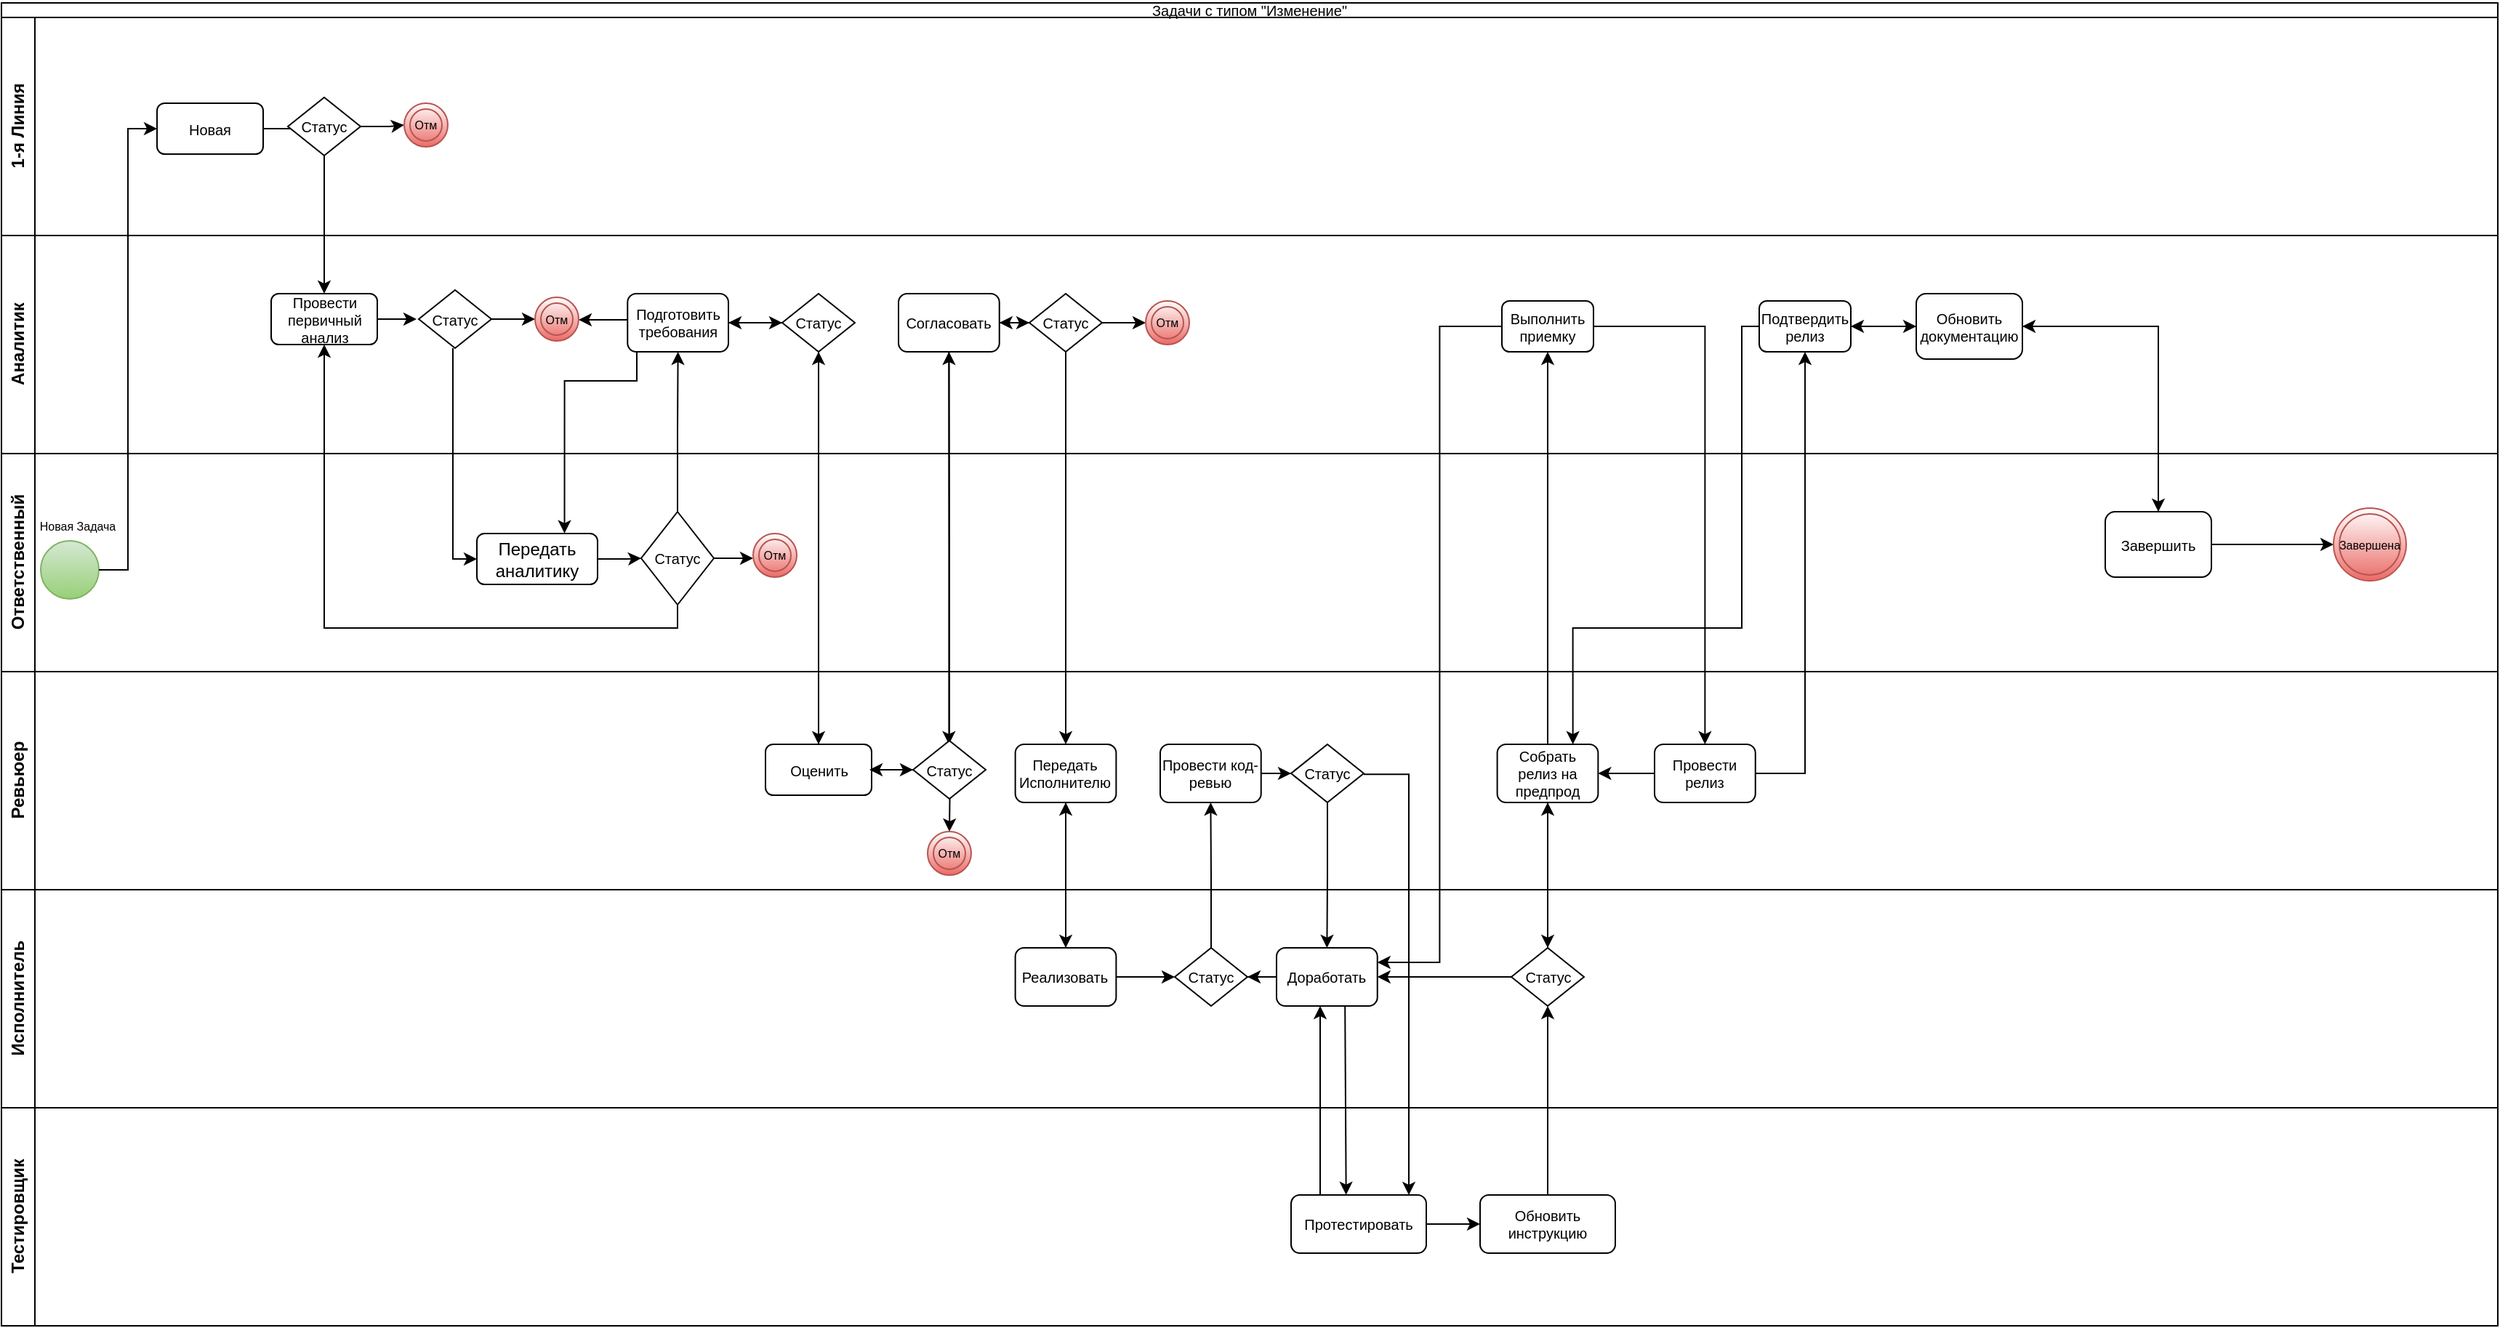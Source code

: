 <mxfile version="24.7.5">
  <diagram id="U0Kb8E29enIFUd58FTkI" name="ТипЗадачи&quot;Изменение&quot;">
    <mxGraphModel dx="2565" dy="993" grid="1" gridSize="10" guides="1" tooltips="1" connect="1" arrows="1" fold="1" page="1" pageScale="1" pageWidth="827" pageHeight="1169" math="0" shadow="0">
      <root>
        <mxCell id="0" />
        <mxCell id="1" parent="0" />
        <mxCell id="wU1w9Sg7Iad7Q81qNpP1-1" value="1-я Линия" style="swimlane;horizontal=0;whiteSpace=wrap;html=1;" vertex="1" parent="1">
          <mxGeometry x="-827" y="30" width="1717" height="150" as="geometry" />
        </mxCell>
        <mxCell id="U1YWE3MIHlWd9YHZRIl0-5" value="" style="edgeStyle=orthogonalEdgeStyle;rounded=0;orthogonalLoop=1;jettySize=auto;html=1;" edge="1" parent="wU1w9Sg7Iad7Q81qNpP1-1" source="U1YWE3MIHlWd9YHZRIl0-1" target="U1YWE3MIHlWd9YHZRIl0-3">
          <mxGeometry relative="1" as="geometry" />
        </mxCell>
        <mxCell id="U1YWE3MIHlWd9YHZRIl0-1" value="Новая" style="rounded=1;whiteSpace=wrap;html=1;fontSize=10;" vertex="1" parent="wU1w9Sg7Iad7Q81qNpP1-1">
          <mxGeometry x="107" y="59" width="73" height="35" as="geometry" />
        </mxCell>
        <mxCell id="SqSerX5OmC4y88rGx5jf-6" value="" style="edgeStyle=orthogonalEdgeStyle;rounded=0;orthogonalLoop=1;jettySize=auto;html=1;" edge="1" parent="wU1w9Sg7Iad7Q81qNpP1-1" source="U1YWE3MIHlWd9YHZRIl0-3">
          <mxGeometry relative="1" as="geometry">
            <mxPoint x="277" y="74.0" as="targetPoint" />
          </mxGeometry>
        </mxCell>
        <mxCell id="U1YWE3MIHlWd9YHZRIl0-3" value="Статус" style="rhombus;whiteSpace=wrap;html=1;fontSize=10;" vertex="1" parent="wU1w9Sg7Iad7Q81qNpP1-1">
          <mxGeometry x="197" y="55" width="50" height="40" as="geometry" />
        </mxCell>
        <mxCell id="obGWjle-CSZm2Xdt1E9T-113" value="Отм" style="ellipse;shape=doubleEllipse;whiteSpace=wrap;html=1;aspect=fixed;fontSize=8;fillColor=default;strokeColor=#b85450;labelBackgroundColor=none;labelBorderColor=none;textShadow=0;fontStyle=0;strokeWidth=1;fillStyle=solid;gradientColor=#ea6b66;" vertex="1" parent="wU1w9Sg7Iad7Q81qNpP1-1">
          <mxGeometry x="277" y="59" width="30" height="30" as="geometry" />
        </mxCell>
        <mxCell id="wU1w9Sg7Iad7Q81qNpP1-3" value="Аналитик" style="swimlane;horizontal=0;whiteSpace=wrap;html=1;startSize=23;" vertex="1" parent="1">
          <mxGeometry x="-827" y="180" width="1717" height="150" as="geometry" />
        </mxCell>
        <mxCell id="SqSerX5OmC4y88rGx5jf-7" value="" style="edgeStyle=orthogonalEdgeStyle;rounded=0;orthogonalLoop=1;jettySize=auto;html=1;" edge="1" parent="wU1w9Sg7Iad7Q81qNpP1-3" source="SqSerX5OmC4y88rGx5jf-3">
          <mxGeometry relative="1" as="geometry">
            <mxPoint x="285.5" y="57.5" as="targetPoint" />
          </mxGeometry>
        </mxCell>
        <mxCell id="SqSerX5OmC4y88rGx5jf-3" value="Провести первичный анализ" style="rounded=1;whiteSpace=wrap;html=1;fontSize=10;" vertex="1" parent="wU1w9Sg7Iad7Q81qNpP1-3">
          <mxGeometry x="185.5" y="40" width="73" height="35" as="geometry" />
        </mxCell>
        <mxCell id="SqSerX5OmC4y88rGx5jf-17" value="" style="edgeStyle=orthogonalEdgeStyle;rounded=0;orthogonalLoop=1;jettySize=auto;html=1;" edge="1" parent="wU1w9Sg7Iad7Q81qNpP1-3">
          <mxGeometry relative="1" as="geometry">
            <mxPoint x="335.5" y="57.5" as="sourcePoint" />
            <mxPoint x="367" y="57.5" as="targetPoint" />
          </mxGeometry>
        </mxCell>
        <mxCell id="Zu1gjsPIkbv7a1CE34n2-2" value="Статус" style="rhombus;whiteSpace=wrap;html=1;fontSize=10;" vertex="1" parent="wU1w9Sg7Iad7Q81qNpP1-3">
          <mxGeometry x="287" y="37.5" width="50" height="40" as="geometry" />
        </mxCell>
        <mxCell id="obGWjle-CSZm2Xdt1E9T-12" value="" style="edgeStyle=orthogonalEdgeStyle;rounded=0;orthogonalLoop=1;jettySize=auto;html=1;" edge="1" parent="wU1w9Sg7Iad7Q81qNpP1-3" source="obGWjle-CSZm2Xdt1E9T-11">
          <mxGeometry relative="1" as="geometry">
            <mxPoint x="396.992" y="58" as="targetPoint" />
            <Array as="points">
              <mxPoint x="417" y="58" />
              <mxPoint x="417" y="58" />
            </Array>
          </mxGeometry>
        </mxCell>
        <mxCell id="obGWjle-CSZm2Xdt1E9T-34" value="" style="edgeStyle=orthogonalEdgeStyle;rounded=0;orthogonalLoop=1;jettySize=auto;html=1;" edge="1" parent="wU1w9Sg7Iad7Q81qNpP1-3" source="obGWjle-CSZm2Xdt1E9T-11" target="obGWjle-CSZm2Xdt1E9T-33">
          <mxGeometry relative="1" as="geometry" />
        </mxCell>
        <mxCell id="obGWjle-CSZm2Xdt1E9T-11" value="Подготовить требования" style="rounded=1;whiteSpace=wrap;html=1;fontSize=10;" vertex="1" parent="wU1w9Sg7Iad7Q81qNpP1-3">
          <mxGeometry x="430.63" y="40" width="69.37" height="40" as="geometry" />
        </mxCell>
        <mxCell id="obGWjle-CSZm2Xdt1E9T-45" style="edgeStyle=orthogonalEdgeStyle;rounded=0;orthogonalLoop=1;jettySize=auto;html=1;entryX=1;entryY=0.5;entryDx=0;entryDy=0;" edge="1" parent="wU1w9Sg7Iad7Q81qNpP1-3" source="obGWjle-CSZm2Xdt1E9T-33" target="obGWjle-CSZm2Xdt1E9T-11">
          <mxGeometry relative="1" as="geometry" />
        </mxCell>
        <mxCell id="obGWjle-CSZm2Xdt1E9T-33" value="Статус" style="rhombus;whiteSpace=wrap;html=1;fontSize=10;" vertex="1" parent="wU1w9Sg7Iad7Q81qNpP1-3">
          <mxGeometry x="537" y="40" width="50" height="40" as="geometry" />
        </mxCell>
        <mxCell id="obGWjle-CSZm2Xdt1E9T-46" style="edgeStyle=orthogonalEdgeStyle;rounded=0;orthogonalLoop=1;jettySize=auto;html=1;" edge="1" parent="wU1w9Sg7Iad7Q81qNpP1-3" source="obGWjle-CSZm2Xdt1E9T-42">
          <mxGeometry relative="1" as="geometry">
            <mxPoint x="651.685" y="350" as="targetPoint" />
          </mxGeometry>
        </mxCell>
        <mxCell id="obGWjle-CSZm2Xdt1E9T-50" value="" style="edgeStyle=orthogonalEdgeStyle;rounded=0;orthogonalLoop=1;jettySize=auto;html=1;" edge="1" parent="wU1w9Sg7Iad7Q81qNpP1-3" source="obGWjle-CSZm2Xdt1E9T-42" target="obGWjle-CSZm2Xdt1E9T-48">
          <mxGeometry relative="1" as="geometry" />
        </mxCell>
        <mxCell id="obGWjle-CSZm2Xdt1E9T-42" value="Согласовать" style="rounded=1;whiteSpace=wrap;html=1;fontSize=10;" vertex="1" parent="wU1w9Sg7Iad7Q81qNpP1-3">
          <mxGeometry x="617" y="40" width="69.37" height="40" as="geometry" />
        </mxCell>
        <mxCell id="obGWjle-CSZm2Xdt1E9T-52" value="" style="edgeStyle=orthogonalEdgeStyle;rounded=0;orthogonalLoop=1;jettySize=auto;html=1;" edge="1" parent="wU1w9Sg7Iad7Q81qNpP1-3" source="obGWjle-CSZm2Xdt1E9T-48">
          <mxGeometry relative="1" as="geometry">
            <mxPoint x="787" y="60" as="targetPoint" />
          </mxGeometry>
        </mxCell>
        <mxCell id="obGWjle-CSZm2Xdt1E9T-55" value="" style="edgeStyle=orthogonalEdgeStyle;rounded=0;orthogonalLoop=1;jettySize=auto;html=1;" edge="1" parent="wU1w9Sg7Iad7Q81qNpP1-3" source="obGWjle-CSZm2Xdt1E9T-48" target="obGWjle-CSZm2Xdt1E9T-42">
          <mxGeometry relative="1" as="geometry" />
        </mxCell>
        <mxCell id="obGWjle-CSZm2Xdt1E9T-48" value="Статус" style="rhombus;whiteSpace=wrap;html=1;fontSize=10;" vertex="1" parent="wU1w9Sg7Iad7Q81qNpP1-3">
          <mxGeometry x="707" y="40" width="50" height="40" as="geometry" />
        </mxCell>
        <mxCell id="obGWjle-CSZm2Xdt1E9T-90" value="Выполнить приемку" style="rounded=1;whiteSpace=wrap;html=1;fontSize=10;" vertex="1" parent="wU1w9Sg7Iad7Q81qNpP1-3">
          <mxGeometry x="1032" y="45" width="63" height="35" as="geometry" />
        </mxCell>
        <mxCell id="obGWjle-CSZm2Xdt1E9T-101" value="" style="edgeStyle=orthogonalEdgeStyle;rounded=0;orthogonalLoop=1;jettySize=auto;html=1;" edge="1" parent="wU1w9Sg7Iad7Q81qNpP1-3" source="obGWjle-CSZm2Xdt1E9T-97" target="obGWjle-CSZm2Xdt1E9T-99">
          <mxGeometry relative="1" as="geometry" />
        </mxCell>
        <mxCell id="obGWjle-CSZm2Xdt1E9T-97" value="Подтвердить релиз" style="rounded=1;whiteSpace=wrap;html=1;fontSize=10;" vertex="1" parent="wU1w9Sg7Iad7Q81qNpP1-3">
          <mxGeometry x="1209" y="45" width="63" height="35" as="geometry" />
        </mxCell>
        <mxCell id="obGWjle-CSZm2Xdt1E9T-102" style="edgeStyle=orthogonalEdgeStyle;rounded=0;orthogonalLoop=1;jettySize=auto;html=1;entryX=1;entryY=0.5;entryDx=0;entryDy=0;" edge="1" parent="wU1w9Sg7Iad7Q81qNpP1-3" source="obGWjle-CSZm2Xdt1E9T-99" target="obGWjle-CSZm2Xdt1E9T-97">
          <mxGeometry relative="1" as="geometry" />
        </mxCell>
        <mxCell id="obGWjle-CSZm2Xdt1E9T-99" value="Обновить документацию" style="rounded=1;whiteSpace=wrap;html=1;fontSize=10;" vertex="1" parent="wU1w9Sg7Iad7Q81qNpP1-3">
          <mxGeometry x="1317" y="40" width="73" height="45" as="geometry" />
        </mxCell>
        <mxCell id="obGWjle-CSZm2Xdt1E9T-112" value="Отм" style="ellipse;shape=doubleEllipse;whiteSpace=wrap;html=1;aspect=fixed;fontSize=8;fillColor=default;strokeColor=#b85450;labelBackgroundColor=none;labelBorderColor=none;textShadow=0;fontStyle=0;strokeWidth=1;fillStyle=solid;gradientColor=#ea6b66;" vertex="1" parent="wU1w9Sg7Iad7Q81qNpP1-3">
          <mxGeometry x="367" y="42.5" width="30" height="30" as="geometry" />
        </mxCell>
        <mxCell id="obGWjle-CSZm2Xdt1E9T-128" value="Отм" style="ellipse;shape=doubleEllipse;whiteSpace=wrap;html=1;aspect=fixed;fontSize=8;fillColor=default;strokeColor=#b85450;labelBackgroundColor=none;labelBorderColor=none;textShadow=0;fontStyle=0;strokeWidth=1;fillStyle=solid;gradientColor=#ea6b66;" vertex="1" parent="wU1w9Sg7Iad7Q81qNpP1-3">
          <mxGeometry x="787" y="45" width="30" height="30" as="geometry" />
        </mxCell>
        <mxCell id="wU1w9Sg7Iad7Q81qNpP1-4" value="Ревьюер" style="swimlane;horizontal=0;whiteSpace=wrap;html=1;startSize=23;" vertex="1" parent="1">
          <mxGeometry x="-827" y="480" width="1717" height="150" as="geometry" />
        </mxCell>
        <mxCell id="obGWjle-CSZm2Xdt1E9T-39" value="" style="edgeStyle=orthogonalEdgeStyle;rounded=0;orthogonalLoop=1;jettySize=auto;html=1;" edge="1" parent="wU1w9Sg7Iad7Q81qNpP1-4" source="obGWjle-CSZm2Xdt1E9T-35">
          <mxGeometry relative="1" as="geometry">
            <mxPoint x="652" y="110" as="targetPoint" />
          </mxGeometry>
        </mxCell>
        <mxCell id="obGWjle-CSZm2Xdt1E9T-41" value="" style="edgeStyle=orthogonalEdgeStyle;rounded=0;orthogonalLoop=1;jettySize=auto;html=1;" edge="1" parent="wU1w9Sg7Iad7Q81qNpP1-4" source="obGWjle-CSZm2Xdt1E9T-35" target="obGWjle-CSZm2Xdt1E9T-40">
          <mxGeometry relative="1" as="geometry" />
        </mxCell>
        <mxCell id="obGWjle-CSZm2Xdt1E9T-35" value="Оценить" style="rounded=1;whiteSpace=wrap;html=1;fontSize=10;" vertex="1" parent="wU1w9Sg7Iad7Q81qNpP1-4">
          <mxGeometry x="525.5" y="50" width="73" height="35" as="geometry" />
        </mxCell>
        <mxCell id="obGWjle-CSZm2Xdt1E9T-47" style="edgeStyle=orthogonalEdgeStyle;rounded=0;orthogonalLoop=1;jettySize=auto;html=1;" edge="1" parent="wU1w9Sg7Iad7Q81qNpP1-4" source="obGWjle-CSZm2Xdt1E9T-40">
          <mxGeometry relative="1" as="geometry">
            <mxPoint x="597" y="67.5" as="targetPoint" />
          </mxGeometry>
        </mxCell>
        <mxCell id="obGWjle-CSZm2Xdt1E9T-40" value="Статус" style="rhombus;whiteSpace=wrap;html=1;fontSize=10;" vertex="1" parent="wU1w9Sg7Iad7Q81qNpP1-4">
          <mxGeometry x="627" y="47.5" width="50" height="40" as="geometry" />
        </mxCell>
        <mxCell id="obGWjle-CSZm2Xdt1E9T-53" value="Передать Исполнителю" style="rounded=1;whiteSpace=wrap;html=1;fontSize=10;" vertex="1" parent="wU1w9Sg7Iad7Q81qNpP1-4">
          <mxGeometry x="697.32" y="50" width="69.37" height="40" as="geometry" />
        </mxCell>
        <mxCell id="obGWjle-CSZm2Xdt1E9T-69" value="" style="edgeStyle=orthogonalEdgeStyle;rounded=0;orthogonalLoop=1;jettySize=auto;html=1;" edge="1" parent="wU1w9Sg7Iad7Q81qNpP1-4" source="obGWjle-CSZm2Xdt1E9T-61" target="obGWjle-CSZm2Xdt1E9T-68">
          <mxGeometry relative="1" as="geometry" />
        </mxCell>
        <mxCell id="obGWjle-CSZm2Xdt1E9T-61" value="Провести код-ревью" style="rounded=1;whiteSpace=wrap;html=1;fontSize=10;" vertex="1" parent="wU1w9Sg7Iad7Q81qNpP1-4">
          <mxGeometry x="797" y="50" width="69.37" height="40" as="geometry" />
        </mxCell>
        <mxCell id="obGWjle-CSZm2Xdt1E9T-68" value="Статус" style="rhombus;whiteSpace=wrap;html=1;fontSize=10;" vertex="1" parent="wU1w9Sg7Iad7Q81qNpP1-4">
          <mxGeometry x="887" y="50" width="50" height="40" as="geometry" />
        </mxCell>
        <mxCell id="obGWjle-CSZm2Xdt1E9T-78" value="Собрать релиз на предпрод" style="rounded=1;whiteSpace=wrap;html=1;fontSize=10;" vertex="1" parent="wU1w9Sg7Iad7Q81qNpP1-4">
          <mxGeometry x="1028.81" y="50" width="69.37" height="40" as="geometry" />
        </mxCell>
        <mxCell id="obGWjle-CSZm2Xdt1E9T-96" value="" style="edgeStyle=orthogonalEdgeStyle;rounded=0;orthogonalLoop=1;jettySize=auto;html=1;" edge="1" parent="wU1w9Sg7Iad7Q81qNpP1-4" source="obGWjle-CSZm2Xdt1E9T-93" target="obGWjle-CSZm2Xdt1E9T-78">
          <mxGeometry relative="1" as="geometry" />
        </mxCell>
        <mxCell id="obGWjle-CSZm2Xdt1E9T-93" value="Провести релиз" style="rounded=1;whiteSpace=wrap;html=1;fontSize=10;" vertex="1" parent="wU1w9Sg7Iad7Q81qNpP1-4">
          <mxGeometry x="1137" y="50" width="69.37" height="40" as="geometry" />
        </mxCell>
        <mxCell id="obGWjle-CSZm2Xdt1E9T-110" value="Отм" style="ellipse;shape=doubleEllipse;whiteSpace=wrap;html=1;aspect=fixed;fontSize=8;fillColor=default;strokeColor=#b85450;labelBackgroundColor=none;labelBorderColor=none;textShadow=0;fontStyle=0;strokeWidth=1;fillStyle=solid;gradientColor=#ea6b66;" vertex="1" parent="wU1w9Sg7Iad7Q81qNpP1-4">
          <mxGeometry x="637" y="110" width="30" height="30" as="geometry" />
        </mxCell>
        <mxCell id="wU1w9Sg7Iad7Q81qNpP1-5" value="Исполнитель" style="swimlane;horizontal=0;whiteSpace=wrap;html=1;startSize=23;" vertex="1" parent="1">
          <mxGeometry x="-827" y="630" width="1717" height="150" as="geometry" />
        </mxCell>
        <mxCell id="obGWjle-CSZm2Xdt1E9T-58" style="edgeStyle=orthogonalEdgeStyle;rounded=0;orthogonalLoop=1;jettySize=auto;html=1;" edge="1" parent="wU1w9Sg7Iad7Q81qNpP1-5" source="obGWjle-CSZm2Xdt1E9T-56">
          <mxGeometry relative="1" as="geometry">
            <mxPoint x="732.005" y="-60" as="targetPoint" />
          </mxGeometry>
        </mxCell>
        <mxCell id="obGWjle-CSZm2Xdt1E9T-63" value="" style="edgeStyle=orthogonalEdgeStyle;rounded=0;orthogonalLoop=1;jettySize=auto;html=1;" edge="1" parent="wU1w9Sg7Iad7Q81qNpP1-5" source="obGWjle-CSZm2Xdt1E9T-56" target="obGWjle-CSZm2Xdt1E9T-62">
          <mxGeometry relative="1" as="geometry" />
        </mxCell>
        <mxCell id="obGWjle-CSZm2Xdt1E9T-56" value="Реализовать" style="rounded=1;whiteSpace=wrap;html=1;fontSize=10;" vertex="1" parent="wU1w9Sg7Iad7Q81qNpP1-5">
          <mxGeometry x="697.32" y="40" width="69.37" height="40" as="geometry" />
        </mxCell>
        <mxCell id="obGWjle-CSZm2Xdt1E9T-67" value="" style="edgeStyle=orthogonalEdgeStyle;rounded=0;orthogonalLoop=1;jettySize=auto;html=1;" edge="1" parent="wU1w9Sg7Iad7Q81qNpP1-5" source="obGWjle-CSZm2Xdt1E9T-59" target="obGWjle-CSZm2Xdt1E9T-62">
          <mxGeometry relative="1" as="geometry" />
        </mxCell>
        <mxCell id="obGWjle-CSZm2Xdt1E9T-59" value="Доработать" style="rounded=1;whiteSpace=wrap;html=1;fontSize=10;" vertex="1" parent="wU1w9Sg7Iad7Q81qNpP1-5">
          <mxGeometry x="877" y="40" width="69.37" height="40" as="geometry" />
        </mxCell>
        <mxCell id="obGWjle-CSZm2Xdt1E9T-62" value="Статус" style="rhombus;whiteSpace=wrap;html=1;fontSize=10;" vertex="1" parent="wU1w9Sg7Iad7Q81qNpP1-5">
          <mxGeometry x="807" y="40" width="50" height="40" as="geometry" />
        </mxCell>
        <mxCell id="obGWjle-CSZm2Xdt1E9T-75" value="" style="endArrow=classic;html=1;rounded=0;" edge="1" parent="wU1w9Sg7Iad7Q81qNpP1-5">
          <mxGeometry width="50" height="50" relative="1" as="geometry">
            <mxPoint x="907" y="229" as="sourcePoint" />
            <mxPoint x="907" y="80" as="targetPoint" />
          </mxGeometry>
        </mxCell>
        <mxCell id="obGWjle-CSZm2Xdt1E9T-88" value="" style="edgeStyle=orthogonalEdgeStyle;rounded=0;orthogonalLoop=1;jettySize=auto;html=1;" edge="1" parent="wU1w9Sg7Iad7Q81qNpP1-5" source="obGWjle-CSZm2Xdt1E9T-85" target="obGWjle-CSZm2Xdt1E9T-59">
          <mxGeometry relative="1" as="geometry" />
        </mxCell>
        <mxCell id="obGWjle-CSZm2Xdt1E9T-85" value="Статус" style="rhombus;whiteSpace=wrap;html=1;fontSize=10;" vertex="1" parent="wU1w9Sg7Iad7Q81qNpP1-5">
          <mxGeometry x="1038.5" y="40" width="50" height="40" as="geometry" />
        </mxCell>
        <mxCell id="HUGCSilHLsbZZa6LfLBq-2" value="" style="endArrow=classic;html=1;rounded=0;exitX=0.679;exitY=1.025;exitDx=0;exitDy=0;exitPerimeter=0;entryX=0.407;entryY=0.021;entryDx=0;entryDy=0;entryPerimeter=0;" edge="1" parent="wU1w9Sg7Iad7Q81qNpP1-5">
          <mxGeometry width="50" height="50" relative="1" as="geometry">
            <mxPoint x="924.102" y="80" as="sourcePoint" />
            <mxPoint x="924.851" y="209.84" as="targetPoint" />
          </mxGeometry>
        </mxCell>
        <mxCell id="wU1w9Sg7Iad7Q81qNpP1-6" value="Тестировщик" style="swimlane;horizontal=0;whiteSpace=wrap;html=1;startSize=23;" vertex="1" parent="1">
          <mxGeometry x="-827" y="780" width="1717" height="150" as="geometry" />
        </mxCell>
        <mxCell id="obGWjle-CSZm2Xdt1E9T-77" value="" style="edgeStyle=orthogonalEdgeStyle;rounded=0;orthogonalLoop=1;jettySize=auto;html=1;" edge="1" parent="wU1w9Sg7Iad7Q81qNpP1-6" source="obGWjle-CSZm2Xdt1E9T-60" target="obGWjle-CSZm2Xdt1E9T-76">
          <mxGeometry relative="1" as="geometry" />
        </mxCell>
        <mxCell id="obGWjle-CSZm2Xdt1E9T-60" value="Протестировать" style="rounded=1;whiteSpace=wrap;html=1;fontSize=10;" vertex="1" parent="wU1w9Sg7Iad7Q81qNpP1-6">
          <mxGeometry x="887" y="60" width="93" height="40" as="geometry" />
        </mxCell>
        <mxCell id="obGWjle-CSZm2Xdt1E9T-76" value="Обновить инструкцию" style="rounded=1;whiteSpace=wrap;html=1;fontSize=10;" vertex="1" parent="wU1w9Sg7Iad7Q81qNpP1-6">
          <mxGeometry x="1017" y="60" width="93" height="40" as="geometry" />
        </mxCell>
        <mxCell id="obGWjle-CSZm2Xdt1E9T-72" style="edgeStyle=orthogonalEdgeStyle;rounded=0;orthogonalLoop=1;jettySize=auto;html=1;entryX=0.871;entryY=-0.016;entryDx=0;entryDy=0;entryPerimeter=0;" edge="1" parent="wU1w9Sg7Iad7Q81qNpP1-6">
          <mxGeometry relative="1" as="geometry">
            <mxPoint x="968.003" y="60.0" as="targetPoint" />
            <mxPoint x="937" y="-229.36" as="sourcePoint" />
            <Array as="points">
              <mxPoint x="968" y="-229" />
            </Array>
          </mxGeometry>
        </mxCell>
        <mxCell id="SqSerX5OmC4y88rGx5jf-5" style="edgeStyle=orthogonalEdgeStyle;rounded=0;orthogonalLoop=1;jettySize=auto;html=1;exitX=0.5;exitY=1;exitDx=0;exitDy=0;" edge="1" parent="1" source="U1YWE3MIHlWd9YHZRIl0-3" target="SqSerX5OmC4y88rGx5jf-3">
          <mxGeometry relative="1" as="geometry" />
        </mxCell>
        <mxCell id="SqSerX5OmC4y88rGx5jf-8" value="Ответственный" style="swimlane;horizontal=0;whiteSpace=wrap;html=1;rounded=0;" vertex="1" parent="1">
          <mxGeometry x="-827" y="330" width="1717" height="150" as="geometry" />
        </mxCell>
        <mxCell id="qQ3EDWXWrCMdodGjxLS_-2" value="" style="edgeStyle=orthogonalEdgeStyle;rounded=0;orthogonalLoop=1;jettySize=auto;html=1;entryX=0;entryY=0.5;entryDx=0;entryDy=0;" edge="1" parent="SqSerX5OmC4y88rGx5jf-8" source="SqSerX5OmC4y88rGx5jf-18" target="obGWjle-CSZm2Xdt1E9T-7">
          <mxGeometry relative="1" as="geometry">
            <mxPoint x="437" y="73" as="targetPoint" />
          </mxGeometry>
        </mxCell>
        <mxCell id="SqSerX5OmC4y88rGx5jf-18" value="Передать аналитику" style="rounded=1;whiteSpace=wrap;html=1;" vertex="1" parent="SqSerX5OmC4y88rGx5jf-8">
          <mxGeometry x="327" y="55" width="83" height="35" as="geometry" />
        </mxCell>
        <mxCell id="wU1w9Sg7Iad7Q81qNpP1-8" value="" style="ellipse;whiteSpace=wrap;html=1;aspect=fixed;fontSize=7;fillColor=#d5e8d4;gradientColor=#97d077;strokeColor=#82b366;" vertex="1" parent="SqSerX5OmC4y88rGx5jf-8">
          <mxGeometry x="27" y="60" width="40" height="40" as="geometry" />
        </mxCell>
        <mxCell id="Zu1gjsPIkbv7a1CE34n2-1" value="Новая Задача" style="text;html=1;align=center;verticalAlign=middle;resizable=0;points=[];autosize=1;strokeColor=none;fillColor=none;fontSize=8;" vertex="1" parent="SqSerX5OmC4y88rGx5jf-8">
          <mxGeometry x="12" y="40" width="80" height="20" as="geometry" />
        </mxCell>
        <mxCell id="obGWjle-CSZm2Xdt1E9T-14" value="" style="edgeStyle=orthogonalEdgeStyle;rounded=0;orthogonalLoop=1;jettySize=auto;html=1;" edge="1" parent="SqSerX5OmC4y88rGx5jf-8" source="obGWjle-CSZm2Xdt1E9T-7">
          <mxGeometry relative="1" as="geometry">
            <mxPoint x="517.0" y="72.0" as="targetPoint" />
          </mxGeometry>
        </mxCell>
        <mxCell id="obGWjle-CSZm2Xdt1E9T-7" value="Статус" style="rhombus;whiteSpace=wrap;html=1;fontSize=10;" vertex="1" parent="SqSerX5OmC4y88rGx5jf-8">
          <mxGeometry x="440" y="40" width="50" height="64" as="geometry" />
        </mxCell>
        <mxCell id="obGWjle-CSZm2Xdt1E9T-107" value="" style="edgeStyle=orthogonalEdgeStyle;rounded=0;orthogonalLoop=1;jettySize=auto;html=1;" edge="1" parent="SqSerX5OmC4y88rGx5jf-8" source="obGWjle-CSZm2Xdt1E9T-103" target="obGWjle-CSZm2Xdt1E9T-106">
          <mxGeometry relative="1" as="geometry" />
        </mxCell>
        <mxCell id="obGWjle-CSZm2Xdt1E9T-103" value="Завершить" style="rounded=1;whiteSpace=wrap;html=1;fontSize=10;" vertex="1" parent="SqSerX5OmC4y88rGx5jf-8">
          <mxGeometry x="1447" y="40" width="73" height="45" as="geometry" />
        </mxCell>
        <mxCell id="obGWjle-CSZm2Xdt1E9T-106" value="Завершена" style="ellipse;shape=doubleEllipse;whiteSpace=wrap;html=1;aspect=fixed;fontSize=8;fillColor=default;strokeColor=#b85450;labelBackgroundColor=none;labelBorderColor=none;textShadow=0;fontStyle=0;strokeWidth=1;fillStyle=solid;gradientColor=#ea6b66;" vertex="1" parent="SqSerX5OmC4y88rGx5jf-8">
          <mxGeometry x="1604" y="37.5" width="50" height="50" as="geometry" />
        </mxCell>
        <mxCell id="obGWjle-CSZm2Xdt1E9T-111" value="Отм" style="ellipse;shape=doubleEllipse;whiteSpace=wrap;html=1;aspect=fixed;fontSize=8;fillColor=default;strokeColor=#b85450;labelBackgroundColor=none;labelBorderColor=none;textShadow=0;fontStyle=0;strokeWidth=1;fillStyle=solid;gradientColor=#ea6b66;" vertex="1" parent="SqSerX5OmC4y88rGx5jf-8">
          <mxGeometry x="517" y="55" width="30" height="30" as="geometry" />
        </mxCell>
        <mxCell id="SqSerX5OmC4y88rGx5jf-19" style="edgeStyle=orthogonalEdgeStyle;rounded=0;orthogonalLoop=1;jettySize=auto;html=1;entryX=0;entryY=0.5;entryDx=0;entryDy=0;exitX=0.5;exitY=1;exitDx=0;exitDy=0;" edge="1" parent="1" target="SqSerX5OmC4y88rGx5jf-18">
          <mxGeometry relative="1" as="geometry">
            <mxPoint x="-516.5" y="257.5" as="sourcePoint" />
            <Array as="points">
              <mxPoint x="-516" y="403" />
            </Array>
          </mxGeometry>
        </mxCell>
        <mxCell id="U1YWE3MIHlWd9YHZRIl0-4" style="edgeStyle=orthogonalEdgeStyle;rounded=0;orthogonalLoop=1;jettySize=auto;html=1;entryX=0;entryY=0.5;entryDx=0;entryDy=0;" edge="1" parent="1" source="wU1w9Sg7Iad7Q81qNpP1-8" target="U1YWE3MIHlWd9YHZRIl0-1">
          <mxGeometry relative="1" as="geometry" />
        </mxCell>
        <mxCell id="obGWjle-CSZm2Xdt1E9T-24" style="edgeStyle=orthogonalEdgeStyle;rounded=0;orthogonalLoop=1;jettySize=auto;html=1;entryX=0.5;entryY=1;entryDx=0;entryDy=0;exitX=0.5;exitY=1;exitDx=0;exitDy=0;" edge="1" parent="1" source="obGWjle-CSZm2Xdt1E9T-7" target="SqSerX5OmC4y88rGx5jf-3">
          <mxGeometry relative="1" as="geometry">
            <Array as="points">
              <mxPoint x="-362" y="450" />
              <mxPoint x="-605" y="450" />
            </Array>
          </mxGeometry>
        </mxCell>
        <mxCell id="obGWjle-CSZm2Xdt1E9T-36" style="edgeStyle=orthogonalEdgeStyle;rounded=0;orthogonalLoop=1;jettySize=auto;html=1;entryX=0.5;entryY=0;entryDx=0;entryDy=0;" edge="1" parent="1" source="obGWjle-CSZm2Xdt1E9T-33" target="obGWjle-CSZm2Xdt1E9T-35">
          <mxGeometry relative="1" as="geometry" />
        </mxCell>
        <mxCell id="obGWjle-CSZm2Xdt1E9T-43" style="edgeStyle=orthogonalEdgeStyle;rounded=0;orthogonalLoop=1;jettySize=auto;html=1;entryX=0.5;entryY=1;entryDx=0;entryDy=0;" edge="1" parent="1" source="obGWjle-CSZm2Xdt1E9T-40" target="obGWjle-CSZm2Xdt1E9T-42">
          <mxGeometry relative="1" as="geometry" />
        </mxCell>
        <mxCell id="obGWjle-CSZm2Xdt1E9T-44" style="edgeStyle=orthogonalEdgeStyle;rounded=0;orthogonalLoop=1;jettySize=auto;html=1;entryX=0.5;entryY=1;entryDx=0;entryDy=0;" edge="1" parent="1" source="obGWjle-CSZm2Xdt1E9T-35" target="obGWjle-CSZm2Xdt1E9T-33">
          <mxGeometry relative="1" as="geometry" />
        </mxCell>
        <mxCell id="obGWjle-CSZm2Xdt1E9T-54" style="edgeStyle=orthogonalEdgeStyle;rounded=0;orthogonalLoop=1;jettySize=auto;html=1;entryX=0.5;entryY=0;entryDx=0;entryDy=0;" edge="1" parent="1" source="obGWjle-CSZm2Xdt1E9T-48" target="obGWjle-CSZm2Xdt1E9T-53">
          <mxGeometry relative="1" as="geometry" />
        </mxCell>
        <mxCell id="obGWjle-CSZm2Xdt1E9T-57" style="edgeStyle=orthogonalEdgeStyle;rounded=0;orthogonalLoop=1;jettySize=auto;html=1;" edge="1" parent="1" source="obGWjle-CSZm2Xdt1E9T-53" target="obGWjle-CSZm2Xdt1E9T-56">
          <mxGeometry relative="1" as="geometry" />
        </mxCell>
        <mxCell id="obGWjle-CSZm2Xdt1E9T-64" value="" style="edgeStyle=orthogonalEdgeStyle;rounded=0;orthogonalLoop=1;jettySize=auto;html=1;" edge="1" parent="1" source="obGWjle-CSZm2Xdt1E9T-62" target="obGWjle-CSZm2Xdt1E9T-61">
          <mxGeometry relative="1" as="geometry" />
        </mxCell>
        <mxCell id="obGWjle-CSZm2Xdt1E9T-70" value="" style="edgeStyle=orthogonalEdgeStyle;rounded=0;orthogonalLoop=1;jettySize=auto;html=1;" edge="1" parent="1" source="obGWjle-CSZm2Xdt1E9T-68" target="obGWjle-CSZm2Xdt1E9T-59">
          <mxGeometry relative="1" as="geometry" />
        </mxCell>
        <mxCell id="obGWjle-CSZm2Xdt1E9T-86" style="edgeStyle=orthogonalEdgeStyle;rounded=0;orthogonalLoop=1;jettySize=auto;html=1;entryX=0.5;entryY=1;entryDx=0;entryDy=0;" edge="1" parent="1" source="obGWjle-CSZm2Xdt1E9T-76" target="obGWjle-CSZm2Xdt1E9T-85">
          <mxGeometry relative="1" as="geometry" />
        </mxCell>
        <mxCell id="obGWjle-CSZm2Xdt1E9T-87" value="" style="edgeStyle=orthogonalEdgeStyle;rounded=0;orthogonalLoop=1;jettySize=auto;html=1;" edge="1" parent="1" source="obGWjle-CSZm2Xdt1E9T-85" target="obGWjle-CSZm2Xdt1E9T-78">
          <mxGeometry relative="1" as="geometry" />
        </mxCell>
        <mxCell id="obGWjle-CSZm2Xdt1E9T-89" style="edgeStyle=orthogonalEdgeStyle;rounded=0;orthogonalLoop=1;jettySize=auto;html=1;entryX=0.5;entryY=0;entryDx=0;entryDy=0;" edge="1" parent="1" source="obGWjle-CSZm2Xdt1E9T-78" target="obGWjle-CSZm2Xdt1E9T-85">
          <mxGeometry relative="1" as="geometry" />
        </mxCell>
        <mxCell id="obGWjle-CSZm2Xdt1E9T-92" style="edgeStyle=orthogonalEdgeStyle;rounded=0;orthogonalLoop=1;jettySize=auto;html=1;" edge="1" parent="1" source="obGWjle-CSZm2Xdt1E9T-78" target="obGWjle-CSZm2Xdt1E9T-90">
          <mxGeometry relative="1" as="geometry" />
        </mxCell>
        <mxCell id="obGWjle-CSZm2Xdt1E9T-94" style="edgeStyle=orthogonalEdgeStyle;rounded=0;orthogonalLoop=1;jettySize=auto;html=1;entryX=0.5;entryY=0;entryDx=0;entryDy=0;" edge="1" parent="1" source="obGWjle-CSZm2Xdt1E9T-90" target="obGWjle-CSZm2Xdt1E9T-93">
          <mxGeometry relative="1" as="geometry" />
        </mxCell>
        <mxCell id="obGWjle-CSZm2Xdt1E9T-95" style="edgeStyle=orthogonalEdgeStyle;rounded=0;orthogonalLoop=1;jettySize=auto;html=1;entryX=1;entryY=0.25;entryDx=0;entryDy=0;" edge="1" parent="1" source="obGWjle-CSZm2Xdt1E9T-90" target="obGWjle-CSZm2Xdt1E9T-59">
          <mxGeometry relative="1" as="geometry">
            <mxPoint x="180" y="690" as="targetPoint" />
          </mxGeometry>
        </mxCell>
        <mxCell id="obGWjle-CSZm2Xdt1E9T-98" style="edgeStyle=orthogonalEdgeStyle;rounded=0;orthogonalLoop=1;jettySize=auto;html=1;entryX=0.5;entryY=1;entryDx=0;entryDy=0;" edge="1" parent="1" source="obGWjle-CSZm2Xdt1E9T-93" target="obGWjle-CSZm2Xdt1E9T-97">
          <mxGeometry relative="1" as="geometry" />
        </mxCell>
        <mxCell id="obGWjle-CSZm2Xdt1E9T-100" style="edgeStyle=orthogonalEdgeStyle;rounded=0;orthogonalLoop=1;jettySize=auto;html=1;entryX=0.75;entryY=0;entryDx=0;entryDy=0;" edge="1" parent="1" source="obGWjle-CSZm2Xdt1E9T-97" target="obGWjle-CSZm2Xdt1E9T-78">
          <mxGeometry relative="1" as="geometry">
            <Array as="points">
              <mxPoint x="370" y="243" />
              <mxPoint x="370" y="450" />
              <mxPoint x="254" y="450" />
            </Array>
          </mxGeometry>
        </mxCell>
        <mxCell id="obGWjle-CSZm2Xdt1E9T-104" style="edgeStyle=orthogonalEdgeStyle;rounded=0;orthogonalLoop=1;jettySize=auto;html=1;entryX=0.5;entryY=0;entryDx=0;entryDy=0;" edge="1" parent="1" source="obGWjle-CSZm2Xdt1E9T-99" target="obGWjle-CSZm2Xdt1E9T-103">
          <mxGeometry relative="1" as="geometry" />
        </mxCell>
        <mxCell id="obGWjle-CSZm2Xdt1E9T-105" style="edgeStyle=orthogonalEdgeStyle;rounded=0;orthogonalLoop=1;jettySize=auto;html=1;entryX=1;entryY=0.5;entryDx=0;entryDy=0;" edge="1" parent="1" source="obGWjle-CSZm2Xdt1E9T-103" target="obGWjle-CSZm2Xdt1E9T-99">
          <mxGeometry relative="1" as="geometry">
            <Array as="points">
              <mxPoint x="656" y="243" />
            </Array>
          </mxGeometry>
        </mxCell>
        <mxCell id="qQ3EDWXWrCMdodGjxLS_-1" style="edgeStyle=orthogonalEdgeStyle;rounded=0;orthogonalLoop=1;jettySize=auto;html=1;entryX=0.5;entryY=1;entryDx=0;entryDy=0;" edge="1" parent="1" source="obGWjle-CSZm2Xdt1E9T-7" target="obGWjle-CSZm2Xdt1E9T-11">
          <mxGeometry relative="1" as="geometry" />
        </mxCell>
        <mxCell id="obGWjle-CSZm2Xdt1E9T-32" style="edgeStyle=orthogonalEdgeStyle;rounded=0;orthogonalLoop=1;jettySize=auto;html=1;entryX=0.726;entryY=-0.004;entryDx=0;entryDy=0;entryPerimeter=0;" edge="1" parent="1" source="obGWjle-CSZm2Xdt1E9T-11" target="SqSerX5OmC4y88rGx5jf-18">
          <mxGeometry relative="1" as="geometry">
            <mxPoint x="-440" y="380" as="targetPoint" />
            <Array as="points">
              <mxPoint x="-390" y="280" />
              <mxPoint x="-440" y="280" />
            </Array>
          </mxGeometry>
        </mxCell>
        <mxCell id="HUGCSilHLsbZZa6LfLBq-3" value="&lt;font style=&quot;font-size: 10px;&quot;&gt;Задачи с типом &quot;Изменение&quot;&lt;/font&gt;" style="rounded=0;whiteSpace=wrap;html=1;" vertex="1" parent="1">
          <mxGeometry x="-827" y="20" width="1717" height="10" as="geometry" />
        </mxCell>
      </root>
    </mxGraphModel>
  </diagram>
</mxfile>
